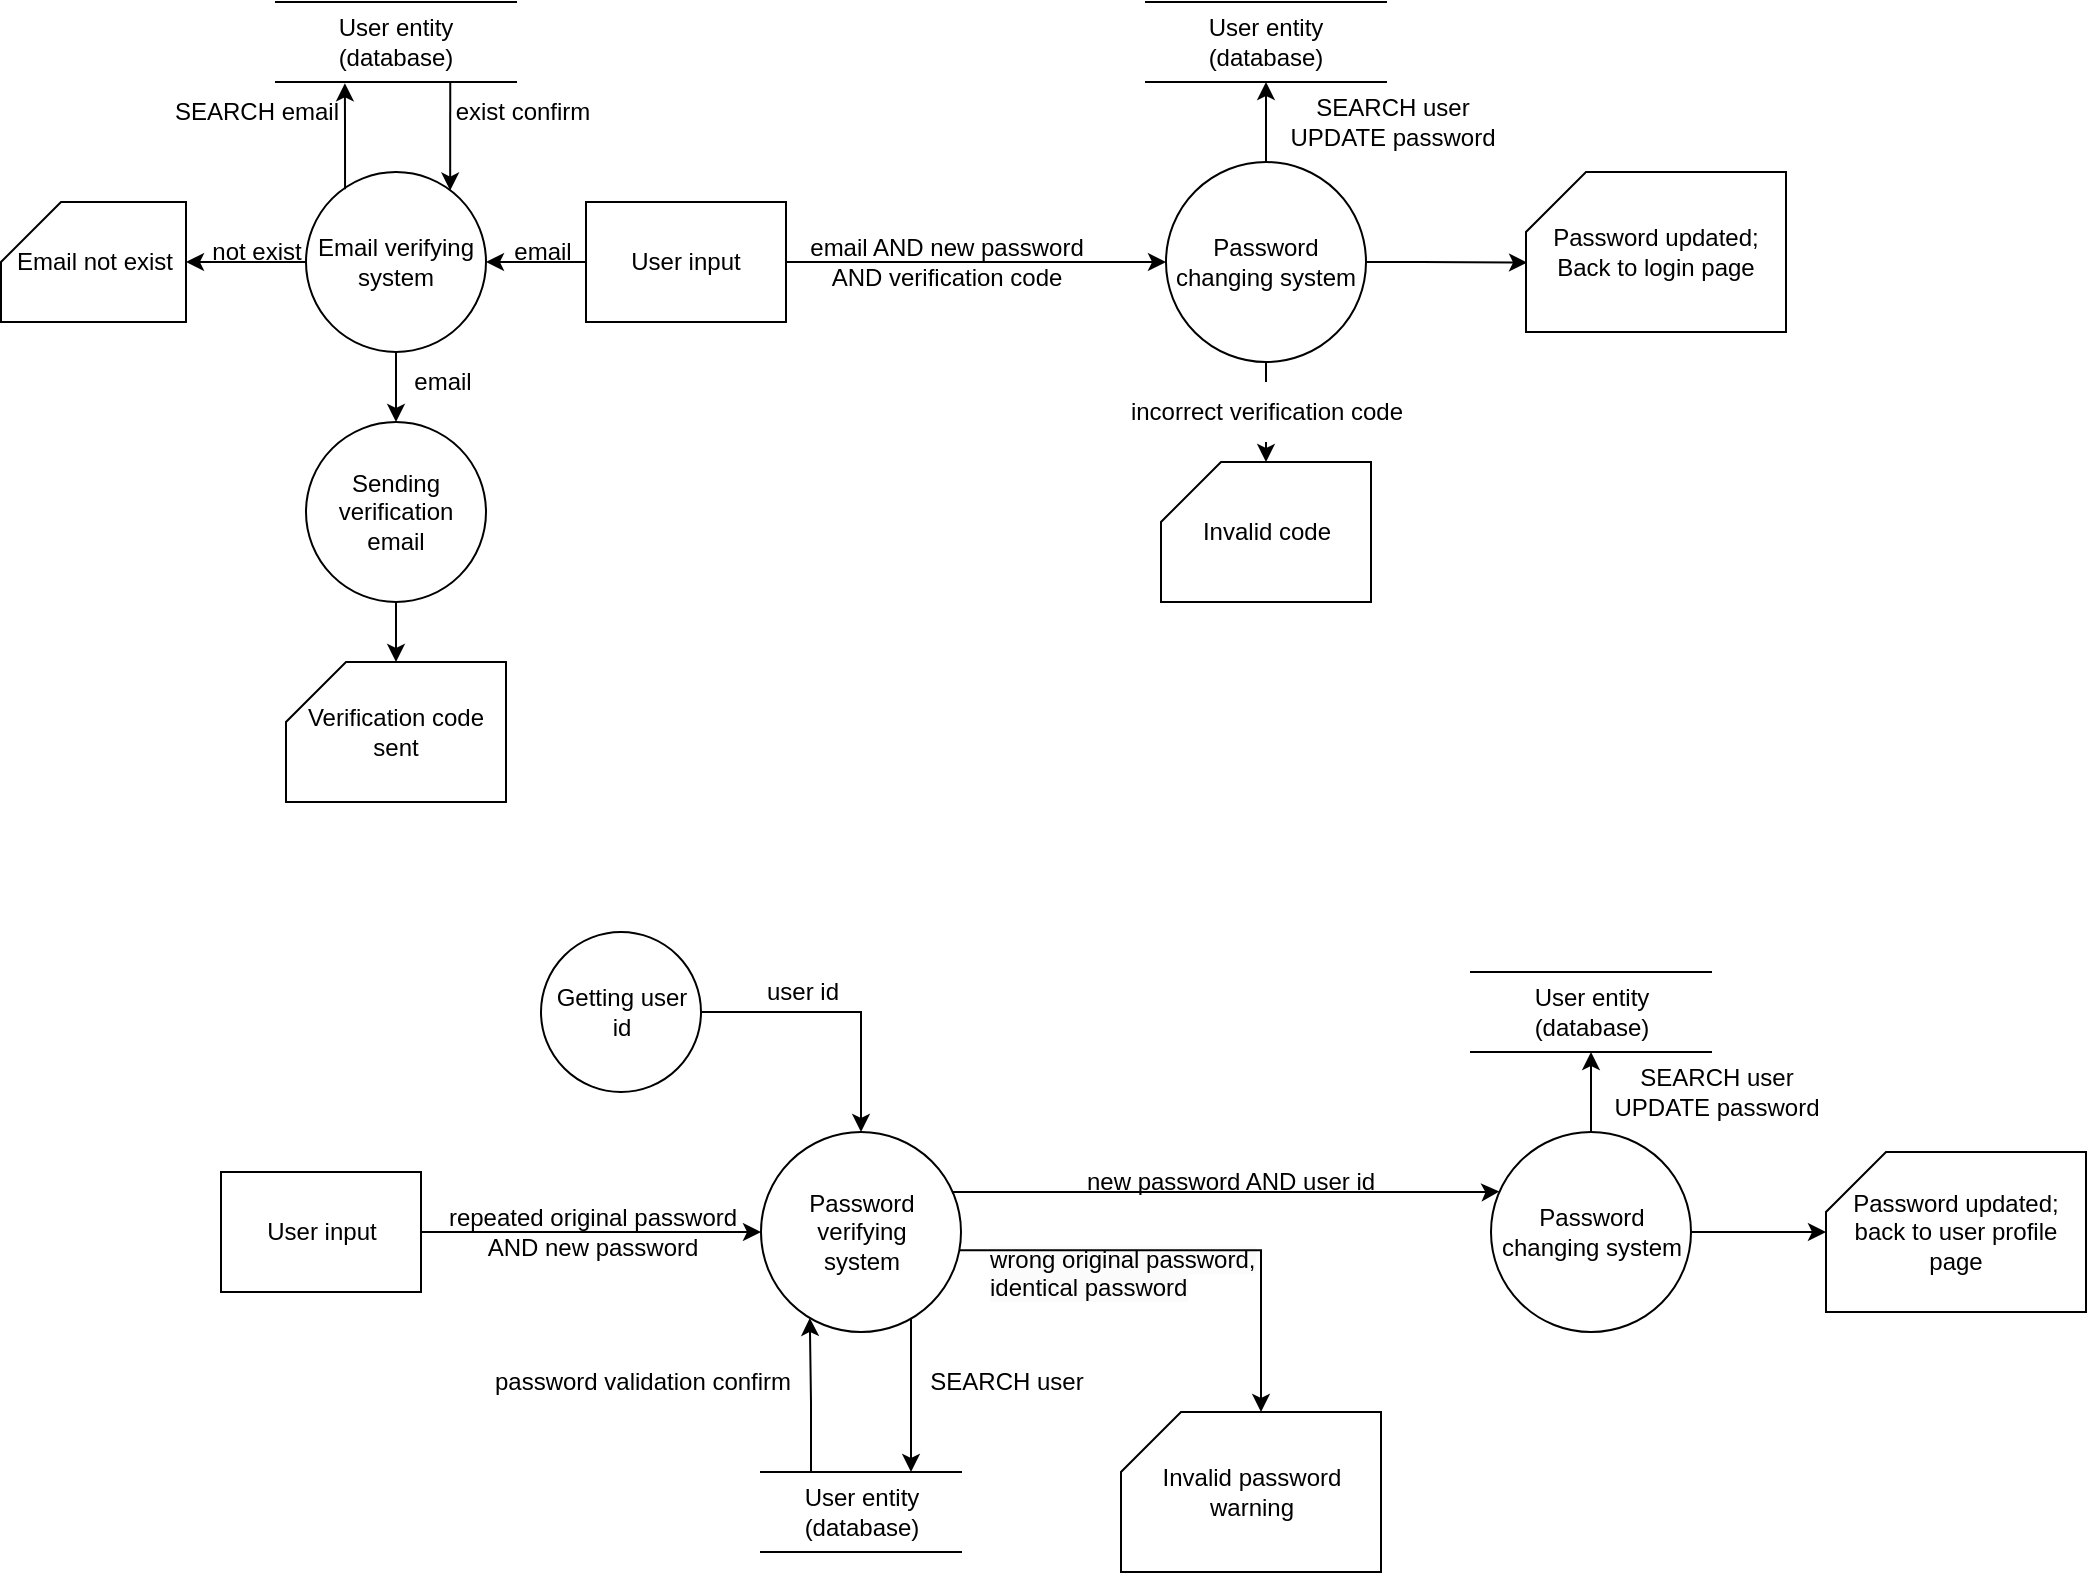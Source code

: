 <mxfile version="20.8.22" type="github"><diagram name="Page-1" id="zGwfKtvlQI2-6Zpr1AR8"><mxGraphModel dx="1224" dy="667" grid="1" gridSize="10" guides="1" tooltips="1" connect="1" arrows="1" fold="1" page="1" pageScale="1" pageWidth="1169" pageHeight="827" math="0" shadow="0"><root><mxCell id="0"/><mxCell id="1" parent="0"/><mxCell id="HnesIwOtQmM73-7qtYo8-20" style="edgeStyle=orthogonalEdgeStyle;rounded=0;orthogonalLoop=1;jettySize=auto;html=1;exitX=1;exitY=0.5;exitDx=0;exitDy=0;entryX=0;entryY=0.5;entryDx=0;entryDy=0;" parent="1" source="HnesIwOtQmM73-7qtYo8-1" edge="1"><mxGeometry relative="1" as="geometry"><mxPoint x="590" y="150" as="targetPoint"/></mxGeometry></mxCell><mxCell id="HnesIwOtQmM73-7qtYo8-29" style="edgeStyle=orthogonalEdgeStyle;rounded=0;orthogonalLoop=1;jettySize=auto;html=1;exitX=0;exitY=0.5;exitDx=0;exitDy=0;entryX=1;entryY=0.5;entryDx=0;entryDy=0;" parent="1" source="HnesIwOtQmM73-7qtYo8-1" target="HnesIwOtQmM73-7qtYo8-27" edge="1"><mxGeometry relative="1" as="geometry"/></mxCell><mxCell id="HnesIwOtQmM73-7qtYo8-1" value="User input" style="rounded=0;whiteSpace=wrap;html=1;" parent="1" vertex="1"><mxGeometry x="300" y="120" width="100" height="60" as="geometry"/></mxCell><mxCell id="HnesIwOtQmM73-7qtYo8-14" style="edgeStyle=orthogonalEdgeStyle;rounded=0;orthogonalLoop=1;jettySize=auto;html=1;exitX=0.217;exitY=0.096;exitDx=0;exitDy=0;entryX=0.287;entryY=1.016;entryDx=0;entryDy=0;entryPerimeter=0;exitPerimeter=0;" parent="1" source="HnesIwOtQmM73-7qtYo8-27" target="HnesIwOtQmM73-7qtYo8-10" edge="1"><mxGeometry relative="1" as="geometry"><mxPoint x="154.216" y="121.716" as="sourcePoint"/></mxGeometry></mxCell><mxCell id="HnesIwOtQmM73-7qtYo8-9" value="email" style="text;html=1;align=center;verticalAlign=middle;resizable=0;points=[];autosize=1;strokeColor=none;fillColor=none;" parent="1" vertex="1"><mxGeometry x="252.5" y="130" width="50" height="30" as="geometry"/></mxCell><mxCell id="HnesIwOtQmM73-7qtYo8-15" style="edgeStyle=orthogonalEdgeStyle;rounded=0;orthogonalLoop=1;jettySize=auto;html=1;exitX=0.726;exitY=1.008;exitDx=0;exitDy=0;entryX=0.801;entryY=0.103;entryDx=0;entryDy=0;entryPerimeter=0;exitPerimeter=0;" parent="1" source="HnesIwOtQmM73-7qtYo8-10" target="HnesIwOtQmM73-7qtYo8-27" edge="1"><mxGeometry relative="1" as="geometry"><mxPoint x="213.14" y="124.24" as="targetPoint"/></mxGeometry></mxCell><mxCell id="HnesIwOtQmM73-7qtYo8-10" value="User entity (database)" style="shape=partialRectangle;whiteSpace=wrap;html=1;left=0;right=0;fillColor=none;rounded=0;strokeColor=default;fontFamily=Helvetica;fontSize=12;fontColor=default;" parent="1" vertex="1"><mxGeometry x="145" y="20" width="120" height="40" as="geometry"/></mxCell><mxCell id="HnesIwOtQmM73-7qtYo8-17" value="Verification code sent" style="shape=card;whiteSpace=wrap;html=1;" parent="1" vertex="1"><mxGeometry x="150" y="350" width="110" height="70" as="geometry"/></mxCell><mxCell id="HnesIwOtQmM73-7qtYo8-86" style="edgeStyle=orthogonalEdgeStyle;rounded=0;orthogonalLoop=1;jettySize=auto;html=1;exitX=1;exitY=0.5;exitDx=0;exitDy=0;entryX=0.004;entryY=0.566;entryDx=0;entryDy=0;entryPerimeter=0;" parent="1" source="HnesIwOtQmM73-7qtYo8-18" target="HnesIwOtQmM73-7qtYo8-26" edge="1"><mxGeometry relative="1" as="geometry"><Array as="points"><mxPoint x="717.5" y="150"/><mxPoint x="717.5" y="150"/></Array></mxGeometry></mxCell><mxCell id="HnesIwOtQmM73-7qtYo8-92" style="edgeStyle=orthogonalEdgeStyle;rounded=0;orthogonalLoop=1;jettySize=auto;html=1;exitX=0.5;exitY=0;exitDx=0;exitDy=0;entryX=0.5;entryY=1;entryDx=0;entryDy=0;" parent="1" source="HnesIwOtQmM73-7qtYo8-18" target="HnesIwOtQmM73-7qtYo8-88" edge="1"><mxGeometry relative="1" as="geometry"/></mxCell><mxCell id="HnesIwOtQmM73-7qtYo8-18" value="Password changing system" style="ellipse;whiteSpace=wrap;html=1;aspect=fixed;rounded=0;strokeColor=default;fontFamily=Helvetica;fontSize=12;fontColor=default;fillColor=none;" parent="1" vertex="1"><mxGeometry x="590" y="100" width="100" height="100" as="geometry"/></mxCell><mxCell id="HnesIwOtQmM73-7qtYo8-21" value="email AND new password &lt;br&gt;AND verification code" style="text;html=1;align=center;verticalAlign=middle;resizable=0;points=[];autosize=1;strokeColor=none;fillColor=none;" parent="1" vertex="1"><mxGeometry x="400" y="130" width="160" height="40" as="geometry"/></mxCell><mxCell id="HnesIwOtQmM73-7qtYo8-23" value="exist confirm" style="text;html=1;align=center;verticalAlign=middle;resizable=0;points=[];autosize=1;strokeColor=none;fillColor=none;" parent="1" vertex="1"><mxGeometry x="222.5" y="60" width="90" height="30" as="geometry"/></mxCell><mxCell id="HnesIwOtQmM73-7qtYo8-24" value="SEARCH email" style="text;html=1;align=center;verticalAlign=middle;resizable=0;points=[];autosize=1;strokeColor=none;fillColor=none;" parent="1" vertex="1"><mxGeometry x="80" y="60" width="110" height="30" as="geometry"/></mxCell><mxCell id="HnesIwOtQmM73-7qtYo8-26" value="Password updated;&lt;br&gt;Back to login page" style="shape=card;whiteSpace=wrap;html=1;" parent="1" vertex="1"><mxGeometry x="770" y="105" width="130" height="80" as="geometry"/></mxCell><mxCell id="HnesIwOtQmM73-7qtYo8-77" style="edgeStyle=orthogonalEdgeStyle;rounded=0;orthogonalLoop=1;jettySize=auto;html=1;exitX=0;exitY=0.5;exitDx=0;exitDy=0;entryX=1;entryY=0.5;entryDx=0;entryDy=0;entryPerimeter=0;" parent="1" source="HnesIwOtQmM73-7qtYo8-27" target="HnesIwOtQmM73-7qtYo8-75" edge="1"><mxGeometry relative="1" as="geometry"/></mxCell><mxCell id="HnesIwOtQmM73-7qtYo8-79" style="edgeStyle=orthogonalEdgeStyle;rounded=0;orthogonalLoop=1;jettySize=auto;html=1;exitX=0.5;exitY=1;exitDx=0;exitDy=0;entryX=0.5;entryY=0;entryDx=0;entryDy=0;" parent="1" source="HnesIwOtQmM73-7qtYo8-27" target="HnesIwOtQmM73-7qtYo8-78" edge="1"><mxGeometry relative="1" as="geometry"/></mxCell><mxCell id="HnesIwOtQmM73-7qtYo8-27" value="Email verifying system" style="ellipse;whiteSpace=wrap;html=1;aspect=fixed;rounded=0;strokeColor=default;fontFamily=Helvetica;fontSize=12;fontColor=default;fillColor=none;" parent="1" vertex="1"><mxGeometry x="160" y="105" width="90" height="90" as="geometry"/></mxCell><mxCell id="HnesIwOtQmM73-7qtYo8-37" style="edgeStyle=orthogonalEdgeStyle;rounded=0;orthogonalLoop=1;jettySize=auto;html=1;exitX=1;exitY=0.5;exitDx=0;exitDy=0;entryX=0;entryY=0.5;entryDx=0;entryDy=0;" parent="1" source="HnesIwOtQmM73-7qtYo8-33" target="HnesIwOtQmM73-7qtYo8-36" edge="1"><mxGeometry relative="1" as="geometry"/></mxCell><mxCell id="HnesIwOtQmM73-7qtYo8-33" value="User input" style="rounded=0;whiteSpace=wrap;html=1;" parent="1" vertex="1"><mxGeometry x="117.5" y="605" width="100" height="60" as="geometry"/></mxCell><mxCell id="HnesIwOtQmM73-7qtYo8-60" style="edgeStyle=orthogonalEdgeStyle;rounded=0;orthogonalLoop=1;jettySize=auto;html=1;exitX=0.5;exitY=0;exitDx=0;exitDy=0;entryX=0.5;entryY=1;entryDx=0;entryDy=0;" parent="1" source="HnesIwOtQmM73-7qtYo8-34" target="HnesIwOtQmM73-7qtYo8-56" edge="1"><mxGeometry relative="1" as="geometry"/></mxCell><mxCell id="HnesIwOtQmM73-7qtYo8-107" style="edgeStyle=orthogonalEdgeStyle;rounded=0;orthogonalLoop=1;jettySize=auto;html=1;exitX=1;exitY=0.5;exitDx=0;exitDy=0;entryX=0;entryY=0.5;entryDx=0;entryDy=0;entryPerimeter=0;" parent="1" source="HnesIwOtQmM73-7qtYo8-34" target="HnesIwOtQmM73-7qtYo8-55" edge="1"><mxGeometry relative="1" as="geometry"/></mxCell><mxCell id="HnesIwOtQmM73-7qtYo8-34" value="Password changing system" style="ellipse;whiteSpace=wrap;html=1;aspect=fixed;rounded=0;strokeColor=default;fontFamily=Helvetica;fontSize=12;fontColor=default;fillColor=none;" parent="1" vertex="1"><mxGeometry x="752.5" y="585" width="100" height="100" as="geometry"/></mxCell><mxCell id="HnesIwOtQmM73-7qtYo8-50" style="edgeStyle=orthogonalEdgeStyle;rounded=0;orthogonalLoop=1;jettySize=auto;html=1;exitX=0.959;exitY=0.3;exitDx=0;exitDy=0;entryX=0.042;entryY=0.298;entryDx=0;entryDy=0;exitPerimeter=0;entryPerimeter=0;" parent="1" source="HnesIwOtQmM73-7qtYo8-36" target="HnesIwOtQmM73-7qtYo8-34" edge="1"><mxGeometry relative="1" as="geometry"><Array as="points"><mxPoint x="752.5" y="615"/></Array></mxGeometry></mxCell><mxCell id="HnesIwOtQmM73-7qtYo8-36" value="Password verifying&lt;br&gt;system" style="ellipse;whiteSpace=wrap;html=1;aspect=fixed;rounded=0;strokeColor=default;fontFamily=Helvetica;fontSize=12;fontColor=default;fillColor=none;" parent="1" vertex="1"><mxGeometry x="387.5" y="585" width="100" height="100" as="geometry"/></mxCell><mxCell id="HnesIwOtQmM73-7qtYo8-38" value="repeated original password &lt;br&gt;AND new password" style="text;html=1;align=center;verticalAlign=middle;resizable=0;points=[];autosize=1;strokeColor=none;fillColor=none;" parent="1" vertex="1"><mxGeometry x="217.5" y="615" width="170" height="40" as="geometry"/></mxCell><mxCell id="HnesIwOtQmM73-7qtYo8-48" style="edgeStyle=orthogonalEdgeStyle;rounded=0;orthogonalLoop=1;jettySize=auto;html=1;exitX=0.25;exitY=0;exitDx=0;exitDy=0;entryX=0.244;entryY=0.93;entryDx=0;entryDy=0;entryPerimeter=0;" parent="1" source="HnesIwOtQmM73-7qtYo8-44" target="HnesIwOtQmM73-7qtYo8-36" edge="1"><mxGeometry relative="1" as="geometry"/></mxCell><mxCell id="HnesIwOtQmM73-7qtYo8-44" value="User entity (database)" style="shape=partialRectangle;whiteSpace=wrap;html=1;left=0;right=0;fillColor=none;rounded=0;strokeColor=default;fontFamily=Helvetica;fontSize=12;fontColor=default;" parent="1" vertex="1"><mxGeometry x="387.5" y="755" width="100" height="40" as="geometry"/></mxCell><mxCell id="HnesIwOtQmM73-7qtYo8-49" style="edgeStyle=orthogonalEdgeStyle;rounded=0;orthogonalLoop=1;jettySize=auto;html=1;exitX=0.75;exitY=0.932;exitDx=0;exitDy=0;entryX=0.75;entryY=0;entryDx=0;entryDy=0;exitPerimeter=0;" parent="1" source="HnesIwOtQmM73-7qtYo8-36" target="HnesIwOtQmM73-7qtYo8-44" edge="1"><mxGeometry relative="1" as="geometry"><mxPoint x="537.5" y="761" as="sourcePoint"/><mxPoint x="537.5" y="685" as="targetPoint"/></mxGeometry></mxCell><mxCell id="HnesIwOtQmM73-7qtYo8-55" value="Password updated;&lt;br&gt;back to user profile page" style="shape=card;whiteSpace=wrap;html=1;" parent="1" vertex="1"><mxGeometry x="920" y="595" width="130" height="80" as="geometry"/></mxCell><mxCell id="HnesIwOtQmM73-7qtYo8-56" value="User entity (database)" style="shape=partialRectangle;whiteSpace=wrap;html=1;left=0;right=0;fillColor=none;rounded=0;strokeColor=default;fontFamily=Helvetica;fontSize=12;fontColor=default;" parent="1" vertex="1"><mxGeometry x="742.5" y="505" width="120" height="40" as="geometry"/></mxCell><mxCell id="HnesIwOtQmM73-7qtYo8-57" value="SEARCH user&lt;br&gt;UPDATE password" style="text;html=1;align=center;verticalAlign=middle;resizable=0;points=[];autosize=1;strokeColor=none;fillColor=none;" parent="1" vertex="1"><mxGeometry x="800" y="545" width="130" height="40" as="geometry"/></mxCell><mxCell id="HnesIwOtQmM73-7qtYo8-61" value="new password AND user id" style="text;html=1;align=center;verticalAlign=middle;resizable=0;points=[];autosize=1;strokeColor=none;fillColor=none;" parent="1" vertex="1"><mxGeometry x="537" y="595" width="170" height="30" as="geometry"/></mxCell><mxCell id="HnesIwOtQmM73-7qtYo8-62" value="SEARCH user" style="text;html=1;align=center;verticalAlign=middle;resizable=0;points=[];autosize=1;strokeColor=none;fillColor=none;" parent="1" vertex="1"><mxGeometry x="460" y="695" width="100" height="30" as="geometry"/></mxCell><mxCell id="HnesIwOtQmM73-7qtYo8-64" value="Invalid&amp;nbsp;password warning" style="shape=card;whiteSpace=wrap;html=1;" parent="1" vertex="1"><mxGeometry x="567.5" y="725" width="130" height="80" as="geometry"/></mxCell><mxCell id="HnesIwOtQmM73-7qtYo8-65" value="password validation confirm" style="text;html=1;align=center;verticalAlign=middle;resizable=0;points=[];autosize=1;strokeColor=none;fillColor=none;" parent="1" vertex="1"><mxGeometry x="242.5" y="695" width="170" height="30" as="geometry"/></mxCell><mxCell id="HnesIwOtQmM73-7qtYo8-69" style="edgeStyle=orthogonalEdgeStyle;rounded=0;orthogonalLoop=1;jettySize=auto;html=1;exitX=1;exitY=0.5;exitDx=0;exitDy=0;entryX=0.5;entryY=0;entryDx=0;entryDy=0;" parent="1" source="HnesIwOtQmM73-7qtYo8-66" target="HnesIwOtQmM73-7qtYo8-36" edge="1"><mxGeometry relative="1" as="geometry"/></mxCell><mxCell id="HnesIwOtQmM73-7qtYo8-66" value="Getting user id" style="ellipse;whiteSpace=wrap;html=1;aspect=fixed;rounded=0;strokeColor=default;fontFamily=Helvetica;fontSize=12;fontColor=default;fillColor=none;" parent="1" vertex="1"><mxGeometry x="277.5" y="485" width="80" height="80" as="geometry"/></mxCell><mxCell id="HnesIwOtQmM73-7qtYo8-70" value="user id" style="text;html=1;align=center;verticalAlign=middle;resizable=0;points=[];autosize=1;strokeColor=none;fillColor=none;" parent="1" vertex="1"><mxGeometry x="377.5" y="500" width="60" height="30" as="geometry"/></mxCell><mxCell id="HnesIwOtQmM73-7qtYo8-75" value="Email not exist" style="shape=card;whiteSpace=wrap;html=1;" parent="1" vertex="1"><mxGeometry x="7.5" y="120" width="92.5" height="60" as="geometry"/></mxCell><mxCell id="HnesIwOtQmM73-7qtYo8-81" style="edgeStyle=orthogonalEdgeStyle;rounded=0;orthogonalLoop=1;jettySize=auto;html=1;exitX=0.5;exitY=1;exitDx=0;exitDy=0;entryX=0.5;entryY=0;entryDx=0;entryDy=0;entryPerimeter=0;" parent="1" source="HnesIwOtQmM73-7qtYo8-78" target="HnesIwOtQmM73-7qtYo8-17" edge="1"><mxGeometry relative="1" as="geometry"/></mxCell><mxCell id="HnesIwOtQmM73-7qtYo8-78" value="Sending verification email" style="ellipse;whiteSpace=wrap;html=1;aspect=fixed;rounded=0;strokeColor=default;fontFamily=Helvetica;fontSize=12;fontColor=default;fillColor=none;" parent="1" vertex="1"><mxGeometry x="160" y="230" width="90" height="90" as="geometry"/></mxCell><mxCell id="HnesIwOtQmM73-7qtYo8-82" value="email" style="text;html=1;align=center;verticalAlign=middle;resizable=0;points=[];autosize=1;strokeColor=none;fillColor=none;" parent="1" vertex="1"><mxGeometry x="202.5" y="195" width="50" height="30" as="geometry"/></mxCell><mxCell id="HnesIwOtQmM73-7qtYo8-84" value="not exist" style="text;html=1;align=center;verticalAlign=middle;resizable=0;points=[];autosize=1;strokeColor=none;fillColor=none;" parent="1" vertex="1"><mxGeometry x="100" y="130" width="70" height="30" as="geometry"/></mxCell><mxCell id="HnesIwOtQmM73-7qtYo8-88" value="User entity (database)" style="shape=partialRectangle;whiteSpace=wrap;html=1;left=0;right=0;fillColor=none;rounded=0;strokeColor=default;fontFamily=Helvetica;fontSize=12;fontColor=default;" parent="1" vertex="1"><mxGeometry x="580" y="20" width="120" height="40" as="geometry"/></mxCell><mxCell id="HnesIwOtQmM73-7qtYo8-93" value="SEARCH user&lt;br&gt;UPDATE password" style="text;html=1;align=center;verticalAlign=middle;resizable=0;points=[];autosize=1;strokeColor=none;fillColor=none;" parent="1" vertex="1"><mxGeometry x="637.5" y="60" width="130" height="40" as="geometry"/></mxCell><mxCell id="HnesIwOtQmM73-7qtYo8-95" value="Invalid code" style="shape=card;whiteSpace=wrap;html=1;" parent="1" vertex="1"><mxGeometry x="587.5" y="250" width="105" height="70" as="geometry"/></mxCell><mxCell id="HnesIwOtQmM73-7qtYo8-103" style="edgeStyle=orthogonalEdgeStyle;rounded=0;orthogonalLoop=1;jettySize=auto;html=1;exitX=0.5;exitY=1;exitDx=0;exitDy=0;entryX=0.5;entryY=0;entryDx=0;entryDy=0;entryPerimeter=0;startArrow=none;" parent="1" source="HnesIwOtQmM73-7qtYo8-105" target="HnesIwOtQmM73-7qtYo8-95" edge="1"><mxGeometry relative="1" as="geometry"><mxPoint x="640" y="200" as="sourcePoint"/></mxGeometry></mxCell><mxCell id="HnesIwOtQmM73-7qtYo8-106" value="" style="edgeStyle=orthogonalEdgeStyle;rounded=0;orthogonalLoop=1;jettySize=auto;html=1;exitX=0.5;exitY=1;exitDx=0;exitDy=0;entryX=0.5;entryY=0;entryDx=0;entryDy=0;entryPerimeter=0;endArrow=none;" parent="1" target="HnesIwOtQmM73-7qtYo8-105" edge="1"><mxGeometry relative="1" as="geometry"><mxPoint x="640" y="200" as="sourcePoint"/><mxPoint x="640" y="250" as="targetPoint"/></mxGeometry></mxCell><mxCell id="HnesIwOtQmM73-7qtYo8-105" value="incorrect verification code" style="text;html=1;align=center;verticalAlign=middle;resizable=0;points=[];autosize=1;strokeColor=none;fillColor=none;" parent="1" vertex="1"><mxGeometry x="560" y="210" width="160" height="30" as="geometry"/></mxCell><mxCell id="HnesIwOtQmM73-7qtYo8-108" value="&lt;span style=&quot;caret-color: rgb(0, 0, 0); color: rgb(0, 0, 0); font-family: Helvetica; font-size: 12px; font-style: normal; font-variant-caps: normal; font-weight: 400; letter-spacing: normal; text-align: center; text-indent: 0px; text-transform: none; word-spacing: 0px; -webkit-text-stroke-width: 0px; background-color: rgb(251, 251, 251); text-decoration: none; float: none; display: inline !important;&quot;&gt;wrong original password,&lt;br&gt;identical password&lt;/span&gt;" style="text;whiteSpace=wrap;html=1;" parent="1" vertex="1"><mxGeometry x="500" y="635" width="270" height="40" as="geometry"/></mxCell><mxCell id="HnesIwOtQmM73-7qtYo8-63" style="edgeStyle=orthogonalEdgeStyle;rounded=0;orthogonalLoop=1;jettySize=auto;html=1;exitX=0.994;exitY=0.591;exitDx=0;exitDy=0;exitPerimeter=0;" parent="1" source="HnesIwOtQmM73-7qtYo8-36" edge="1"><mxGeometry relative="1" as="geometry"><mxPoint x="637.5" y="725" as="targetPoint"/><Array as="points"><mxPoint x="637.5" y="644"/><mxPoint x="637.5" y="725"/></Array></mxGeometry></mxCell></root></mxGraphModel></diagram></mxfile>
